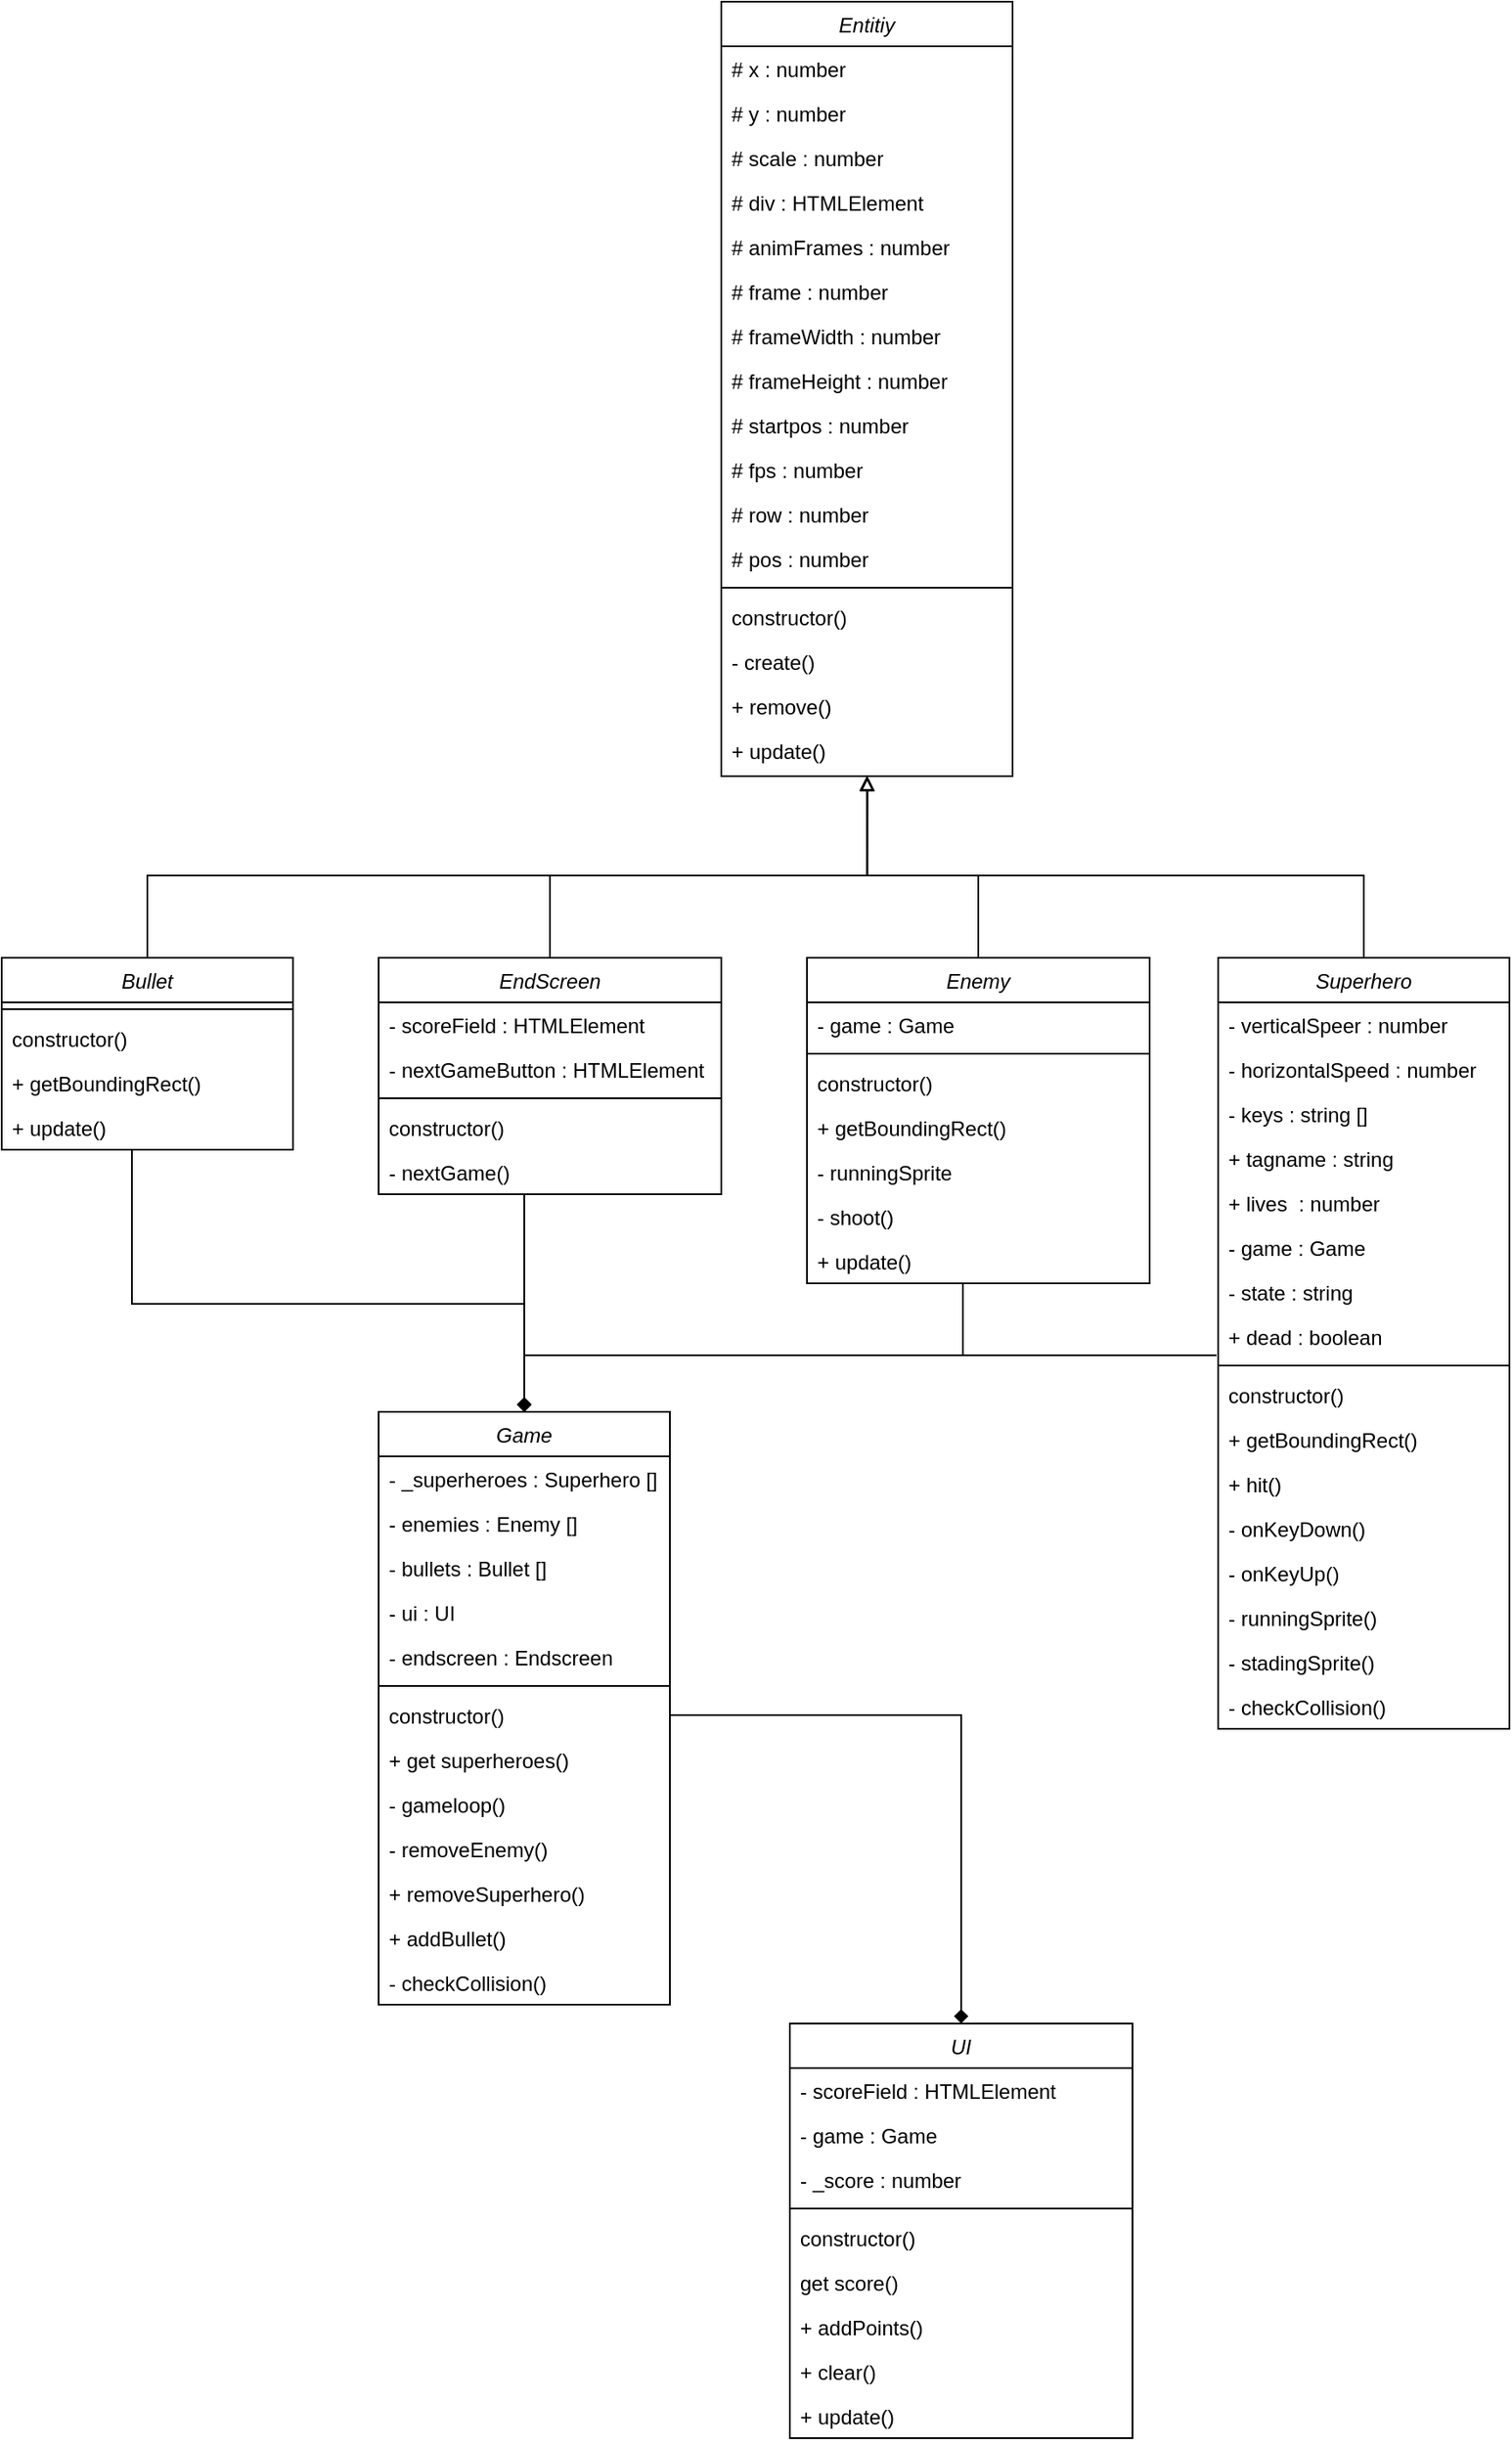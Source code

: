 <mxfile version="14.6.13" type="github">
  <diagram id="C5RBs43oDa-KdzZeNtuy" name="Page-1">
    <mxGraphModel dx="1506" dy="1294" grid="1" gridSize="10" guides="1" tooltips="1" connect="1" arrows="1" fold="1" page="1" pageScale="1" pageWidth="827" pageHeight="1169" math="0" shadow="0">
      <root>
        <mxCell id="WIyWlLk6GJQsqaUBKTNV-0" />
        <mxCell id="WIyWlLk6GJQsqaUBKTNV-1" parent="WIyWlLk6GJQsqaUBKTNV-0" />
        <mxCell id="2-g4DTwtUHymrisGZW3T-110" style="edgeStyle=orthogonalEdgeStyle;rounded=0;orthogonalLoop=1;jettySize=auto;html=1;endArrow=diamond;endFill=1;entryX=0.5;entryY=0;entryDx=0;entryDy=0;" edge="1" parent="WIyWlLk6GJQsqaUBKTNV-1" target="zkfFHV4jXpPFQw0GAbJ--0">
          <mxGeometry relative="1" as="geometry">
            <mxPoint x="325" y="750" as="targetPoint" />
            <mxPoint x="325" y="730" as="sourcePoint" />
            <Array as="points">
              <mxPoint x="325" y="696" />
            </Array>
          </mxGeometry>
        </mxCell>
        <mxCell id="zkfFHV4jXpPFQw0GAbJ--0" value="Game" style="swimlane;fontStyle=2;align=center;verticalAlign=top;childLayout=stackLayout;horizontal=1;startSize=26;horizontalStack=0;resizeParent=1;resizeLast=0;collapsible=1;marginBottom=0;rounded=0;shadow=0;strokeWidth=1;" parent="WIyWlLk6GJQsqaUBKTNV-1" vertex="1">
          <mxGeometry x="240" y="823" width="170" height="346" as="geometry">
            <mxRectangle x="230" y="140" width="160" height="26" as="alternateBounds" />
          </mxGeometry>
        </mxCell>
        <mxCell id="zkfFHV4jXpPFQw0GAbJ--1" value="- _superheroes : Superhero []&#xa;" style="text;align=left;verticalAlign=top;spacingLeft=4;spacingRight=4;overflow=hidden;rotatable=0;points=[[0,0.5],[1,0.5]];portConstraint=eastwest;" parent="zkfFHV4jXpPFQw0GAbJ--0" vertex="1">
          <mxGeometry y="26" width="170" height="26" as="geometry" />
        </mxCell>
        <mxCell id="2-g4DTwtUHymrisGZW3T-0" value="- enemies : Enemy []&#xa;" style="text;align=left;verticalAlign=top;spacingLeft=4;spacingRight=4;overflow=hidden;rotatable=0;points=[[0,0.5],[1,0.5]];portConstraint=eastwest;" vertex="1" parent="zkfFHV4jXpPFQw0GAbJ--0">
          <mxGeometry y="52" width="170" height="26" as="geometry" />
        </mxCell>
        <mxCell id="2-g4DTwtUHymrisGZW3T-1" value="- bullets : Bullet []&#xa;" style="text;align=left;verticalAlign=top;spacingLeft=4;spacingRight=4;overflow=hidden;rotatable=0;points=[[0,0.5],[1,0.5]];portConstraint=eastwest;" vertex="1" parent="zkfFHV4jXpPFQw0GAbJ--0">
          <mxGeometry y="78" width="170" height="26" as="geometry" />
        </mxCell>
        <mxCell id="2-g4DTwtUHymrisGZW3T-2" value="- ui : UI&#xa;" style="text;align=left;verticalAlign=top;spacingLeft=4;spacingRight=4;overflow=hidden;rotatable=0;points=[[0,0.5],[1,0.5]];portConstraint=eastwest;" vertex="1" parent="zkfFHV4jXpPFQw0GAbJ--0">
          <mxGeometry y="104" width="170" height="26" as="geometry" />
        </mxCell>
        <mxCell id="2-g4DTwtUHymrisGZW3T-3" value="- endscreen : Endscreen&#xa;" style="text;align=left;verticalAlign=top;spacingLeft=4;spacingRight=4;overflow=hidden;rotatable=0;points=[[0,0.5],[1,0.5]];portConstraint=eastwest;" vertex="1" parent="zkfFHV4jXpPFQw0GAbJ--0">
          <mxGeometry y="130" width="170" height="26" as="geometry" />
        </mxCell>
        <mxCell id="zkfFHV4jXpPFQw0GAbJ--4" value="" style="line;html=1;strokeWidth=1;align=left;verticalAlign=middle;spacingTop=-1;spacingLeft=3;spacingRight=3;rotatable=0;labelPosition=right;points=[];portConstraint=eastwest;" parent="zkfFHV4jXpPFQw0GAbJ--0" vertex="1">
          <mxGeometry y="156" width="170" height="8" as="geometry" />
        </mxCell>
        <mxCell id="zkfFHV4jXpPFQw0GAbJ--5" value="constructor()" style="text;align=left;verticalAlign=top;spacingLeft=4;spacingRight=4;overflow=hidden;rotatable=0;points=[[0,0.5],[1,0.5]];portConstraint=eastwest;" parent="zkfFHV4jXpPFQw0GAbJ--0" vertex="1">
          <mxGeometry y="164" width="170" height="26" as="geometry" />
        </mxCell>
        <mxCell id="2-g4DTwtUHymrisGZW3T-4" value="+ get superheroes()" style="text;align=left;verticalAlign=top;spacingLeft=4;spacingRight=4;overflow=hidden;rotatable=0;points=[[0,0.5],[1,0.5]];portConstraint=eastwest;" vertex="1" parent="zkfFHV4jXpPFQw0GAbJ--0">
          <mxGeometry y="190" width="170" height="26" as="geometry" />
        </mxCell>
        <mxCell id="2-g4DTwtUHymrisGZW3T-5" value="- gameloop()" style="text;align=left;verticalAlign=top;spacingLeft=4;spacingRight=4;overflow=hidden;rotatable=0;points=[[0,0.5],[1,0.5]];portConstraint=eastwest;" vertex="1" parent="zkfFHV4jXpPFQw0GAbJ--0">
          <mxGeometry y="216" width="170" height="26" as="geometry" />
        </mxCell>
        <mxCell id="2-g4DTwtUHymrisGZW3T-6" value="- removeEnemy()" style="text;align=left;verticalAlign=top;spacingLeft=4;spacingRight=4;overflow=hidden;rotatable=0;points=[[0,0.5],[1,0.5]];portConstraint=eastwest;" vertex="1" parent="zkfFHV4jXpPFQw0GAbJ--0">
          <mxGeometry y="242" width="170" height="26" as="geometry" />
        </mxCell>
        <mxCell id="2-g4DTwtUHymrisGZW3T-7" value="+ removeSuperhero()" style="text;align=left;verticalAlign=top;spacingLeft=4;spacingRight=4;overflow=hidden;rotatable=0;points=[[0,0.5],[1,0.5]];portConstraint=eastwest;" vertex="1" parent="zkfFHV4jXpPFQw0GAbJ--0">
          <mxGeometry y="268" width="170" height="26" as="geometry" />
        </mxCell>
        <mxCell id="2-g4DTwtUHymrisGZW3T-8" value="+ addBullet()" style="text;align=left;verticalAlign=top;spacingLeft=4;spacingRight=4;overflow=hidden;rotatable=0;points=[[0,0.5],[1,0.5]];portConstraint=eastwest;" vertex="1" parent="zkfFHV4jXpPFQw0GAbJ--0">
          <mxGeometry y="294" width="170" height="26" as="geometry" />
        </mxCell>
        <mxCell id="2-g4DTwtUHymrisGZW3T-9" value="- checkCollision()" style="text;align=left;verticalAlign=top;spacingLeft=4;spacingRight=4;overflow=hidden;rotatable=0;points=[[0,0.5],[1,0.5]];portConstraint=eastwest;" vertex="1" parent="zkfFHV4jXpPFQw0GAbJ--0">
          <mxGeometry y="320" width="170" height="26" as="geometry" />
        </mxCell>
        <mxCell id="2-g4DTwtUHymrisGZW3T-106" style="edgeStyle=orthogonalEdgeStyle;rounded=0;orthogonalLoop=1;jettySize=auto;html=1;exitX=0.5;exitY=0;exitDx=0;exitDy=0;endArrow=block;endFill=0;entryX=0.502;entryY=1.081;entryDx=0;entryDy=0;entryPerimeter=0;" edge="1" parent="WIyWlLk6GJQsqaUBKTNV-1" source="2-g4DTwtUHymrisGZW3T-10" target="2-g4DTwtUHymrisGZW3T-45">
          <mxGeometry relative="1" as="geometry">
            <mxPoint x="525" y="450" as="targetPoint" />
            <Array as="points">
              <mxPoint x="815" y="510" />
              <mxPoint x="525" y="510" />
            </Array>
          </mxGeometry>
        </mxCell>
        <mxCell id="2-g4DTwtUHymrisGZW3T-10" value="Superhero" style="swimlane;fontStyle=2;align=center;verticalAlign=top;childLayout=stackLayout;horizontal=1;startSize=26;horizontalStack=0;resizeParent=1;resizeLast=0;collapsible=1;marginBottom=0;rounded=0;shadow=0;strokeWidth=1;" vertex="1" parent="WIyWlLk6GJQsqaUBKTNV-1">
          <mxGeometry x="730" y="558" width="170" height="450" as="geometry">
            <mxRectangle x="260" y="100" width="160" height="26" as="alternateBounds" />
          </mxGeometry>
        </mxCell>
        <mxCell id="2-g4DTwtUHymrisGZW3T-11" value="- verticalSpeer : number" style="text;align=left;verticalAlign=top;spacingLeft=4;spacingRight=4;overflow=hidden;rotatable=0;points=[[0,0.5],[1,0.5]];portConstraint=eastwest;" vertex="1" parent="2-g4DTwtUHymrisGZW3T-10">
          <mxGeometry y="26" width="170" height="26" as="geometry" />
        </mxCell>
        <mxCell id="2-g4DTwtUHymrisGZW3T-12" value="- horizontalSpeed : number&#xa;" style="text;align=left;verticalAlign=top;spacingLeft=4;spacingRight=4;overflow=hidden;rotatable=0;points=[[0,0.5],[1,0.5]];portConstraint=eastwest;" vertex="1" parent="2-g4DTwtUHymrisGZW3T-10">
          <mxGeometry y="52" width="170" height="26" as="geometry" />
        </mxCell>
        <mxCell id="2-g4DTwtUHymrisGZW3T-13" value="- keys : string []&#xa;" style="text;align=left;verticalAlign=top;spacingLeft=4;spacingRight=4;overflow=hidden;rotatable=0;points=[[0,0.5],[1,0.5]];portConstraint=eastwest;" vertex="1" parent="2-g4DTwtUHymrisGZW3T-10">
          <mxGeometry y="78" width="170" height="26" as="geometry" />
        </mxCell>
        <mxCell id="2-g4DTwtUHymrisGZW3T-14" value="+ tagname : string&#xa;" style="text;align=left;verticalAlign=top;spacingLeft=4;spacingRight=4;overflow=hidden;rotatable=0;points=[[0,0.5],[1,0.5]];portConstraint=eastwest;" vertex="1" parent="2-g4DTwtUHymrisGZW3T-10">
          <mxGeometry y="104" width="170" height="26" as="geometry" />
        </mxCell>
        <mxCell id="2-g4DTwtUHymrisGZW3T-15" value="+ lives  : number " style="text;align=left;verticalAlign=top;spacingLeft=4;spacingRight=4;overflow=hidden;rotatable=0;points=[[0,0.5],[1,0.5]];portConstraint=eastwest;" vertex="1" parent="2-g4DTwtUHymrisGZW3T-10">
          <mxGeometry y="130" width="170" height="26" as="geometry" />
        </mxCell>
        <mxCell id="2-g4DTwtUHymrisGZW3T-27" value="- game : Game" style="text;align=left;verticalAlign=top;spacingLeft=4;spacingRight=4;overflow=hidden;rotatable=0;points=[[0,0.5],[1,0.5]];portConstraint=eastwest;" vertex="1" parent="2-g4DTwtUHymrisGZW3T-10">
          <mxGeometry y="156" width="170" height="26" as="geometry" />
        </mxCell>
        <mxCell id="2-g4DTwtUHymrisGZW3T-28" value="- state : string" style="text;align=left;verticalAlign=top;spacingLeft=4;spacingRight=4;overflow=hidden;rotatable=0;points=[[0,0.5],[1,0.5]];portConstraint=eastwest;" vertex="1" parent="2-g4DTwtUHymrisGZW3T-10">
          <mxGeometry y="182" width="170" height="26" as="geometry" />
        </mxCell>
        <mxCell id="2-g4DTwtUHymrisGZW3T-29" value="+ dead : boolean" style="text;align=left;verticalAlign=top;spacingLeft=4;spacingRight=4;overflow=hidden;rotatable=0;points=[[0,0.5],[1,0.5]];portConstraint=eastwest;" vertex="1" parent="2-g4DTwtUHymrisGZW3T-10">
          <mxGeometry y="208" width="170" height="26" as="geometry" />
        </mxCell>
        <mxCell id="2-g4DTwtUHymrisGZW3T-16" value="" style="line;html=1;strokeWidth=1;align=left;verticalAlign=middle;spacingTop=-1;spacingLeft=3;spacingRight=3;rotatable=0;labelPosition=right;points=[];portConstraint=eastwest;" vertex="1" parent="2-g4DTwtUHymrisGZW3T-10">
          <mxGeometry y="234" width="170" height="8" as="geometry" />
        </mxCell>
        <mxCell id="2-g4DTwtUHymrisGZW3T-17" value="constructor()" style="text;align=left;verticalAlign=top;spacingLeft=4;spacingRight=4;overflow=hidden;rotatable=0;points=[[0,0.5],[1,0.5]];portConstraint=eastwest;" vertex="1" parent="2-g4DTwtUHymrisGZW3T-10">
          <mxGeometry y="242" width="170" height="26" as="geometry" />
        </mxCell>
        <mxCell id="2-g4DTwtUHymrisGZW3T-18" value="+ getBoundingRect()" style="text;align=left;verticalAlign=top;spacingLeft=4;spacingRight=4;overflow=hidden;rotatable=0;points=[[0,0.5],[1,0.5]];portConstraint=eastwest;" vertex="1" parent="2-g4DTwtUHymrisGZW3T-10">
          <mxGeometry y="268" width="170" height="26" as="geometry" />
        </mxCell>
        <mxCell id="2-g4DTwtUHymrisGZW3T-19" value="+ hit()" style="text;align=left;verticalAlign=top;spacingLeft=4;spacingRight=4;overflow=hidden;rotatable=0;points=[[0,0.5],[1,0.5]];portConstraint=eastwest;" vertex="1" parent="2-g4DTwtUHymrisGZW3T-10">
          <mxGeometry y="294" width="170" height="26" as="geometry" />
        </mxCell>
        <mxCell id="2-g4DTwtUHymrisGZW3T-20" value="- onKeyDown()" style="text;align=left;verticalAlign=top;spacingLeft=4;spacingRight=4;overflow=hidden;rotatable=0;points=[[0,0.5],[1,0.5]];portConstraint=eastwest;labelBackgroundColor=none;" vertex="1" parent="2-g4DTwtUHymrisGZW3T-10">
          <mxGeometry y="320" width="170" height="26" as="geometry" />
        </mxCell>
        <mxCell id="2-g4DTwtUHymrisGZW3T-30" value="- onKeyUp()" style="text;align=left;verticalAlign=top;spacingLeft=4;spacingRight=4;overflow=hidden;rotatable=0;points=[[0,0.5],[1,0.5]];portConstraint=eastwest;labelBackgroundColor=none;" vertex="1" parent="2-g4DTwtUHymrisGZW3T-10">
          <mxGeometry y="346" width="170" height="26" as="geometry" />
        </mxCell>
        <mxCell id="2-g4DTwtUHymrisGZW3T-21" value="- runningSprite()" style="text;align=left;verticalAlign=top;spacingLeft=4;spacingRight=4;overflow=hidden;rotatable=0;points=[[0,0.5],[1,0.5]];portConstraint=eastwest;labelBackgroundColor=none;" vertex="1" parent="2-g4DTwtUHymrisGZW3T-10">
          <mxGeometry y="372" width="170" height="26" as="geometry" />
        </mxCell>
        <mxCell id="2-g4DTwtUHymrisGZW3T-22" value="- stadingSprite()" style="text;align=left;verticalAlign=top;spacingLeft=4;spacingRight=4;overflow=hidden;rotatable=0;points=[[0,0.5],[1,0.5]];portConstraint=eastwest;" vertex="1" parent="2-g4DTwtUHymrisGZW3T-10">
          <mxGeometry y="398" width="170" height="26" as="geometry" />
        </mxCell>
        <mxCell id="2-g4DTwtUHymrisGZW3T-23" value="- checkCollision()" style="text;align=left;verticalAlign=top;spacingLeft=4;spacingRight=4;overflow=hidden;rotatable=0;points=[[0,0.5],[1,0.5]];portConstraint=eastwest;" vertex="1" parent="2-g4DTwtUHymrisGZW3T-10">
          <mxGeometry y="424" width="170" height="26" as="geometry" />
        </mxCell>
        <mxCell id="2-g4DTwtUHymrisGZW3T-31" value="Entitiy" style="swimlane;fontStyle=2;align=center;verticalAlign=top;childLayout=stackLayout;horizontal=1;startSize=26;horizontalStack=0;resizeParent=1;resizeLast=0;collapsible=1;marginBottom=0;rounded=0;shadow=0;strokeWidth=1;" vertex="1" parent="WIyWlLk6GJQsqaUBKTNV-1">
          <mxGeometry x="440" width="170" height="452" as="geometry">
            <mxRectangle x="260" y="100" width="160" height="26" as="alternateBounds" />
          </mxGeometry>
        </mxCell>
        <mxCell id="2-g4DTwtUHymrisGZW3T-33" value="# x : number&#xa;" style="text;align=left;verticalAlign=top;spacingLeft=4;spacingRight=4;overflow=hidden;rotatable=0;points=[[0,0.5],[1,0.5]];portConstraint=eastwest;" vertex="1" parent="2-g4DTwtUHymrisGZW3T-31">
          <mxGeometry y="26" width="170" height="26" as="geometry" />
        </mxCell>
        <mxCell id="2-g4DTwtUHymrisGZW3T-50" value="# y : number&#xa;" style="text;align=left;verticalAlign=top;spacingLeft=4;spacingRight=4;overflow=hidden;rotatable=0;points=[[0,0.5],[1,0.5]];portConstraint=eastwest;" vertex="1" parent="2-g4DTwtUHymrisGZW3T-31">
          <mxGeometry y="52" width="170" height="26" as="geometry" />
        </mxCell>
        <mxCell id="2-g4DTwtUHymrisGZW3T-51" value="# scale : number&#xa;" style="text;align=left;verticalAlign=top;spacingLeft=4;spacingRight=4;overflow=hidden;rotatable=0;points=[[0,0.5],[1,0.5]];portConstraint=eastwest;" vertex="1" parent="2-g4DTwtUHymrisGZW3T-31">
          <mxGeometry y="78" width="170" height="26" as="geometry" />
        </mxCell>
        <mxCell id="2-g4DTwtUHymrisGZW3T-52" value="# div : HTMLElement&#xa;" style="text;align=left;verticalAlign=top;spacingLeft=4;spacingRight=4;overflow=hidden;rotatable=0;points=[[0,0.5],[1,0.5]];portConstraint=eastwest;" vertex="1" parent="2-g4DTwtUHymrisGZW3T-31">
          <mxGeometry y="104" width="170" height="26" as="geometry" />
        </mxCell>
        <mxCell id="2-g4DTwtUHymrisGZW3T-53" value="# animFrames : number&#xa;" style="text;align=left;verticalAlign=top;spacingLeft=4;spacingRight=4;overflow=hidden;rotatable=0;points=[[0,0.5],[1,0.5]];portConstraint=eastwest;" vertex="1" parent="2-g4DTwtUHymrisGZW3T-31">
          <mxGeometry y="130" width="170" height="26" as="geometry" />
        </mxCell>
        <mxCell id="2-g4DTwtUHymrisGZW3T-54" value="# frame : number&#xa;" style="text;align=left;verticalAlign=top;spacingLeft=4;spacingRight=4;overflow=hidden;rotatable=0;points=[[0,0.5],[1,0.5]];portConstraint=eastwest;" vertex="1" parent="2-g4DTwtUHymrisGZW3T-31">
          <mxGeometry y="156" width="170" height="26" as="geometry" />
        </mxCell>
        <mxCell id="2-g4DTwtUHymrisGZW3T-55" value="# frameWidth : number&#xa;" style="text;align=left;verticalAlign=top;spacingLeft=4;spacingRight=4;overflow=hidden;rotatable=0;points=[[0,0.5],[1,0.5]];portConstraint=eastwest;" vertex="1" parent="2-g4DTwtUHymrisGZW3T-31">
          <mxGeometry y="182" width="170" height="26" as="geometry" />
        </mxCell>
        <mxCell id="2-g4DTwtUHymrisGZW3T-56" value="# frameHeight : number&#xa;" style="text;align=left;verticalAlign=top;spacingLeft=4;spacingRight=4;overflow=hidden;rotatable=0;points=[[0,0.5],[1,0.5]];portConstraint=eastwest;" vertex="1" parent="2-g4DTwtUHymrisGZW3T-31">
          <mxGeometry y="208" width="170" height="26" as="geometry" />
        </mxCell>
        <mxCell id="2-g4DTwtUHymrisGZW3T-57" value="# startpos : number&#xa;" style="text;align=left;verticalAlign=top;spacingLeft=4;spacingRight=4;overflow=hidden;rotatable=0;points=[[0,0.5],[1,0.5]];portConstraint=eastwest;" vertex="1" parent="2-g4DTwtUHymrisGZW3T-31">
          <mxGeometry y="234" width="170" height="26" as="geometry" />
        </mxCell>
        <mxCell id="2-g4DTwtUHymrisGZW3T-58" value="# fps : number&#xa;" style="text;align=left;verticalAlign=top;spacingLeft=4;spacingRight=4;overflow=hidden;rotatable=0;points=[[0,0.5],[1,0.5]];portConstraint=eastwest;" vertex="1" parent="2-g4DTwtUHymrisGZW3T-31">
          <mxGeometry y="260" width="170" height="26" as="geometry" />
        </mxCell>
        <mxCell id="2-g4DTwtUHymrisGZW3T-59" value="# row : number&#xa;" style="text;align=left;verticalAlign=top;spacingLeft=4;spacingRight=4;overflow=hidden;rotatable=0;points=[[0,0.5],[1,0.5]];portConstraint=eastwest;" vertex="1" parent="2-g4DTwtUHymrisGZW3T-31">
          <mxGeometry y="286" width="170" height="26" as="geometry" />
        </mxCell>
        <mxCell id="2-g4DTwtUHymrisGZW3T-60" value="# pos : number&#xa;" style="text;align=left;verticalAlign=top;spacingLeft=4;spacingRight=4;overflow=hidden;rotatable=0;points=[[0,0.5],[1,0.5]];portConstraint=eastwest;" vertex="1" parent="2-g4DTwtUHymrisGZW3T-31">
          <mxGeometry y="312" width="170" height="26" as="geometry" />
        </mxCell>
        <mxCell id="2-g4DTwtUHymrisGZW3T-40" value="" style="line;html=1;strokeWidth=1;align=left;verticalAlign=middle;spacingTop=-1;spacingLeft=3;spacingRight=3;rotatable=0;labelPosition=right;points=[];portConstraint=eastwest;" vertex="1" parent="2-g4DTwtUHymrisGZW3T-31">
          <mxGeometry y="338" width="170" height="8" as="geometry" />
        </mxCell>
        <mxCell id="2-g4DTwtUHymrisGZW3T-41" value="constructor()" style="text;align=left;verticalAlign=top;spacingLeft=4;spacingRight=4;overflow=hidden;rotatable=0;points=[[0,0.5],[1,0.5]];portConstraint=eastwest;" vertex="1" parent="2-g4DTwtUHymrisGZW3T-31">
          <mxGeometry y="346" width="170" height="26" as="geometry" />
        </mxCell>
        <mxCell id="2-g4DTwtUHymrisGZW3T-42" value="- create()" style="text;align=left;verticalAlign=top;spacingLeft=4;spacingRight=4;overflow=hidden;rotatable=0;points=[[0,0.5],[1,0.5]];portConstraint=eastwest;" vertex="1" parent="2-g4DTwtUHymrisGZW3T-31">
          <mxGeometry y="372" width="170" height="26" as="geometry" />
        </mxCell>
        <mxCell id="2-g4DTwtUHymrisGZW3T-43" value="+ remove()" style="text;align=left;verticalAlign=top;spacingLeft=4;spacingRight=4;overflow=hidden;rotatable=0;points=[[0,0.5],[1,0.5]];portConstraint=eastwest;" vertex="1" parent="2-g4DTwtUHymrisGZW3T-31">
          <mxGeometry y="398" width="170" height="26" as="geometry" />
        </mxCell>
        <mxCell id="2-g4DTwtUHymrisGZW3T-45" value="+ update()" style="text;align=left;verticalAlign=top;spacingLeft=4;spacingRight=4;overflow=hidden;rotatable=0;points=[[0,0.5],[1,0.5]];portConstraint=eastwest;labelBackgroundColor=none;" vertex="1" parent="2-g4DTwtUHymrisGZW3T-31">
          <mxGeometry y="424" width="170" height="26" as="geometry" />
        </mxCell>
        <mxCell id="2-g4DTwtUHymrisGZW3T-109" style="edgeStyle=orthogonalEdgeStyle;rounded=0;orthogonalLoop=1;jettySize=auto;html=1;exitX=0.5;exitY=0;exitDx=0;exitDy=0;endArrow=block;endFill=0;entryX=0.5;entryY=1;entryDx=0;entryDy=0;" edge="1" parent="WIyWlLk6GJQsqaUBKTNV-1" source="2-g4DTwtUHymrisGZW3T-61" target="2-g4DTwtUHymrisGZW3T-31">
          <mxGeometry relative="1" as="geometry">
            <mxPoint x="520" y="450" as="targetPoint" />
            <Array as="points">
              <mxPoint x="105" y="510" />
              <mxPoint x="525" y="510" />
            </Array>
          </mxGeometry>
        </mxCell>
        <mxCell id="2-g4DTwtUHymrisGZW3T-61" value="Bullet" style="swimlane;fontStyle=2;align=center;verticalAlign=top;childLayout=stackLayout;horizontal=1;startSize=26;horizontalStack=0;resizeParent=1;resizeLast=0;collapsible=1;marginBottom=0;rounded=0;shadow=0;strokeWidth=1;" vertex="1" parent="WIyWlLk6GJQsqaUBKTNV-1">
          <mxGeometry x="20" y="558" width="170" height="112" as="geometry">
            <mxRectangle x="260" y="100" width="160" height="26" as="alternateBounds" />
          </mxGeometry>
        </mxCell>
        <mxCell id="2-g4DTwtUHymrisGZW3T-74" value="" style="line;html=1;strokeWidth=1;align=left;verticalAlign=middle;spacingTop=-1;spacingLeft=3;spacingRight=3;rotatable=0;labelPosition=right;points=[];portConstraint=eastwest;" vertex="1" parent="2-g4DTwtUHymrisGZW3T-61">
          <mxGeometry y="26" width="170" height="8" as="geometry" />
        </mxCell>
        <mxCell id="2-g4DTwtUHymrisGZW3T-75" value="constructor()" style="text;align=left;verticalAlign=top;spacingLeft=4;spacingRight=4;overflow=hidden;rotatable=0;points=[[0,0.5],[1,0.5]];portConstraint=eastwest;" vertex="1" parent="2-g4DTwtUHymrisGZW3T-61">
          <mxGeometry y="34" width="170" height="26" as="geometry" />
        </mxCell>
        <mxCell id="2-g4DTwtUHymrisGZW3T-76" value="+ getBoundingRect()" style="text;align=left;verticalAlign=top;spacingLeft=4;spacingRight=4;overflow=hidden;rotatable=0;points=[[0,0.5],[1,0.5]];portConstraint=eastwest;" vertex="1" parent="2-g4DTwtUHymrisGZW3T-61">
          <mxGeometry y="60" width="170" height="26" as="geometry" />
        </mxCell>
        <mxCell id="2-g4DTwtUHymrisGZW3T-78" value="+ update()" style="text;align=left;verticalAlign=top;spacingLeft=4;spacingRight=4;overflow=hidden;rotatable=0;points=[[0,0.5],[1,0.5]];portConstraint=eastwest;labelBackgroundColor=none;" vertex="1" parent="2-g4DTwtUHymrisGZW3T-61">
          <mxGeometry y="86" width="170" height="26" as="geometry" />
        </mxCell>
        <mxCell id="2-g4DTwtUHymrisGZW3T-108" style="edgeStyle=orthogonalEdgeStyle;rounded=0;orthogonalLoop=1;jettySize=auto;html=1;exitX=0.5;exitY=0;exitDx=0;exitDy=0;entryX=0.5;entryY=1;entryDx=0;entryDy=0;endArrow=block;endFill=0;" edge="1" parent="WIyWlLk6GJQsqaUBKTNV-1" source="2-g4DTwtUHymrisGZW3T-79" target="2-g4DTwtUHymrisGZW3T-31">
          <mxGeometry relative="1" as="geometry">
            <Array as="points">
              <mxPoint x="340" y="510" />
              <mxPoint x="525" y="510" />
            </Array>
          </mxGeometry>
        </mxCell>
        <mxCell id="2-g4DTwtUHymrisGZW3T-79" value="EndScreen" style="swimlane;fontStyle=2;align=center;verticalAlign=top;childLayout=stackLayout;horizontal=1;startSize=26;horizontalStack=0;resizeParent=1;resizeLast=0;collapsible=1;marginBottom=0;rounded=0;shadow=0;strokeWidth=1;" vertex="1" parent="WIyWlLk6GJQsqaUBKTNV-1">
          <mxGeometry x="240" y="558" width="200" height="138" as="geometry">
            <mxRectangle x="260" y="100" width="160" height="26" as="alternateBounds" />
          </mxGeometry>
        </mxCell>
        <mxCell id="2-g4DTwtUHymrisGZW3T-84" value="- scoreField : HTMLElement" style="text;align=left;verticalAlign=top;spacingLeft=4;spacingRight=4;overflow=hidden;rotatable=0;points=[[0,0.5],[1,0.5]];portConstraint=eastwest;" vertex="1" parent="2-g4DTwtUHymrisGZW3T-79">
          <mxGeometry y="26" width="200" height="26" as="geometry" />
        </mxCell>
        <mxCell id="2-g4DTwtUHymrisGZW3T-85" value="- nextGameButton : HTMLElement" style="text;align=left;verticalAlign=top;spacingLeft=4;spacingRight=4;overflow=hidden;rotatable=0;points=[[0,0.5],[1,0.5]];portConstraint=eastwest;" vertex="1" parent="2-g4DTwtUHymrisGZW3T-79">
          <mxGeometry y="52" width="200" height="26" as="geometry" />
        </mxCell>
        <mxCell id="2-g4DTwtUHymrisGZW3T-80" value="" style="line;html=1;strokeWidth=1;align=left;verticalAlign=middle;spacingTop=-1;spacingLeft=3;spacingRight=3;rotatable=0;labelPosition=right;points=[];portConstraint=eastwest;" vertex="1" parent="2-g4DTwtUHymrisGZW3T-79">
          <mxGeometry y="78" width="200" height="8" as="geometry" />
        </mxCell>
        <mxCell id="2-g4DTwtUHymrisGZW3T-81" value="constructor()" style="text;align=left;verticalAlign=top;spacingLeft=4;spacingRight=4;overflow=hidden;rotatable=0;points=[[0,0.5],[1,0.5]];portConstraint=eastwest;" vertex="1" parent="2-g4DTwtUHymrisGZW3T-79">
          <mxGeometry y="86" width="200" height="26" as="geometry" />
        </mxCell>
        <mxCell id="2-g4DTwtUHymrisGZW3T-83" value="- nextGame()" style="text;align=left;verticalAlign=top;spacingLeft=4;spacingRight=4;overflow=hidden;rotatable=0;points=[[0,0.5],[1,0.5]];portConstraint=eastwest;labelBackgroundColor=none;" vertex="1" parent="2-g4DTwtUHymrisGZW3T-79">
          <mxGeometry y="112" width="200" height="26" as="geometry" />
        </mxCell>
        <mxCell id="2-g4DTwtUHymrisGZW3T-107" style="edgeStyle=orthogonalEdgeStyle;rounded=0;orthogonalLoop=1;jettySize=auto;html=1;exitX=0.5;exitY=0;exitDx=0;exitDy=0;entryX=0.5;entryY=1;entryDx=0;entryDy=0;endArrow=block;endFill=0;" edge="1" parent="WIyWlLk6GJQsqaUBKTNV-1" source="2-g4DTwtUHymrisGZW3T-86" target="2-g4DTwtUHymrisGZW3T-31">
          <mxGeometry relative="1" as="geometry">
            <Array as="points">
              <mxPoint x="590" y="510" />
              <mxPoint x="525" y="510" />
            </Array>
          </mxGeometry>
        </mxCell>
        <mxCell id="2-g4DTwtUHymrisGZW3T-86" value="Enemy" style="swimlane;fontStyle=2;align=center;verticalAlign=top;childLayout=stackLayout;horizontal=1;startSize=26;horizontalStack=0;resizeParent=1;resizeLast=0;collapsible=1;marginBottom=0;rounded=0;shadow=0;strokeWidth=1;" vertex="1" parent="WIyWlLk6GJQsqaUBKTNV-1">
          <mxGeometry x="490" y="558" width="200" height="190" as="geometry">
            <mxRectangle x="260" y="100" width="160" height="26" as="alternateBounds" />
          </mxGeometry>
        </mxCell>
        <mxCell id="2-g4DTwtUHymrisGZW3T-87" value="- game : Game" style="text;align=left;verticalAlign=top;spacingLeft=4;spacingRight=4;overflow=hidden;rotatable=0;points=[[0,0.5],[1,0.5]];portConstraint=eastwest;" vertex="1" parent="2-g4DTwtUHymrisGZW3T-86">
          <mxGeometry y="26" width="200" height="26" as="geometry" />
        </mxCell>
        <mxCell id="2-g4DTwtUHymrisGZW3T-89" value="" style="line;html=1;strokeWidth=1;align=left;verticalAlign=middle;spacingTop=-1;spacingLeft=3;spacingRight=3;rotatable=0;labelPosition=right;points=[];portConstraint=eastwest;" vertex="1" parent="2-g4DTwtUHymrisGZW3T-86">
          <mxGeometry y="52" width="200" height="8" as="geometry" />
        </mxCell>
        <mxCell id="2-g4DTwtUHymrisGZW3T-90" value="constructor()" style="text;align=left;verticalAlign=top;spacingLeft=4;spacingRight=4;overflow=hidden;rotatable=0;points=[[0,0.5],[1,0.5]];portConstraint=eastwest;" vertex="1" parent="2-g4DTwtUHymrisGZW3T-86">
          <mxGeometry y="60" width="200" height="26" as="geometry" />
        </mxCell>
        <mxCell id="2-g4DTwtUHymrisGZW3T-91" value="+ getBoundingRect()" style="text;align=left;verticalAlign=top;spacingLeft=4;spacingRight=4;overflow=hidden;rotatable=0;points=[[0,0.5],[1,0.5]];portConstraint=eastwest;labelBackgroundColor=none;" vertex="1" parent="2-g4DTwtUHymrisGZW3T-86">
          <mxGeometry y="86" width="200" height="26" as="geometry" />
        </mxCell>
        <mxCell id="2-g4DTwtUHymrisGZW3T-92" value="- runningSprite" style="text;align=left;verticalAlign=top;spacingLeft=4;spacingRight=4;overflow=hidden;rotatable=0;points=[[0,0.5],[1,0.5]];portConstraint=eastwest;labelBackgroundColor=none;" vertex="1" parent="2-g4DTwtUHymrisGZW3T-86">
          <mxGeometry y="112" width="200" height="26" as="geometry" />
        </mxCell>
        <mxCell id="2-g4DTwtUHymrisGZW3T-93" value="- shoot()" style="text;align=left;verticalAlign=top;spacingLeft=4;spacingRight=4;overflow=hidden;rotatable=0;points=[[0,0.5],[1,0.5]];portConstraint=eastwest;labelBackgroundColor=none;" vertex="1" parent="2-g4DTwtUHymrisGZW3T-86">
          <mxGeometry y="138" width="200" height="26" as="geometry" />
        </mxCell>
        <mxCell id="2-g4DTwtUHymrisGZW3T-94" value="+ update()" style="text;align=left;verticalAlign=top;spacingLeft=4;spacingRight=4;overflow=hidden;rotatable=0;points=[[0,0.5],[1,0.5]];portConstraint=eastwest;labelBackgroundColor=none;" vertex="1" parent="2-g4DTwtUHymrisGZW3T-86">
          <mxGeometry y="164" width="200" height="26" as="geometry" />
        </mxCell>
        <mxCell id="2-g4DTwtUHymrisGZW3T-95" value="UI" style="swimlane;fontStyle=2;align=center;verticalAlign=top;childLayout=stackLayout;horizontal=1;startSize=26;horizontalStack=0;resizeParent=1;resizeLast=0;collapsible=1;marginBottom=0;rounded=0;shadow=0;strokeWidth=1;" vertex="1" parent="WIyWlLk6GJQsqaUBKTNV-1">
          <mxGeometry x="480" y="1180" width="200" height="242" as="geometry">
            <mxRectangle x="260" y="100" width="160" height="26" as="alternateBounds" />
          </mxGeometry>
        </mxCell>
        <mxCell id="2-g4DTwtUHymrisGZW3T-96" value="- scoreField : HTMLElement" style="text;align=left;verticalAlign=top;spacingLeft=4;spacingRight=4;overflow=hidden;rotatable=0;points=[[0,0.5],[1,0.5]];portConstraint=eastwest;" vertex="1" parent="2-g4DTwtUHymrisGZW3T-95">
          <mxGeometry y="26" width="200" height="26" as="geometry" />
        </mxCell>
        <mxCell id="2-g4DTwtUHymrisGZW3T-97" value="- game : Game" style="text;align=left;verticalAlign=top;spacingLeft=4;spacingRight=4;overflow=hidden;rotatable=0;points=[[0,0.5],[1,0.5]];portConstraint=eastwest;" vertex="1" parent="2-g4DTwtUHymrisGZW3T-95">
          <mxGeometry y="52" width="200" height="26" as="geometry" />
        </mxCell>
        <mxCell id="2-g4DTwtUHymrisGZW3T-101" value="- _score : number" style="text;align=left;verticalAlign=top;spacingLeft=4;spacingRight=4;overflow=hidden;rotatable=0;points=[[0,0.5],[1,0.5]];portConstraint=eastwest;" vertex="1" parent="2-g4DTwtUHymrisGZW3T-95">
          <mxGeometry y="78" width="200" height="26" as="geometry" />
        </mxCell>
        <mxCell id="2-g4DTwtUHymrisGZW3T-98" value="" style="line;html=1;strokeWidth=1;align=left;verticalAlign=middle;spacingTop=-1;spacingLeft=3;spacingRight=3;rotatable=0;labelPosition=right;points=[];portConstraint=eastwest;" vertex="1" parent="2-g4DTwtUHymrisGZW3T-95">
          <mxGeometry y="104" width="200" height="8" as="geometry" />
        </mxCell>
        <mxCell id="2-g4DTwtUHymrisGZW3T-99" value="constructor()" style="text;align=left;verticalAlign=top;spacingLeft=4;spacingRight=4;overflow=hidden;rotatable=0;points=[[0,0.5],[1,0.5]];portConstraint=eastwest;" vertex="1" parent="2-g4DTwtUHymrisGZW3T-95">
          <mxGeometry y="112" width="200" height="26" as="geometry" />
        </mxCell>
        <mxCell id="2-g4DTwtUHymrisGZW3T-100" value="get score()&#xa;" style="text;align=left;verticalAlign=top;spacingLeft=4;spacingRight=4;overflow=hidden;rotatable=0;points=[[0,0.5],[1,0.5]];portConstraint=eastwest;labelBackgroundColor=none;" vertex="1" parent="2-g4DTwtUHymrisGZW3T-95">
          <mxGeometry y="138" width="200" height="26" as="geometry" />
        </mxCell>
        <mxCell id="2-g4DTwtUHymrisGZW3T-103" value="+ addPoints()" style="text;align=left;verticalAlign=top;spacingLeft=4;spacingRight=4;overflow=hidden;rotatable=0;points=[[0,0.5],[1,0.5]];portConstraint=eastwest;labelBackgroundColor=none;" vertex="1" parent="2-g4DTwtUHymrisGZW3T-95">
          <mxGeometry y="164" width="200" height="26" as="geometry" />
        </mxCell>
        <mxCell id="2-g4DTwtUHymrisGZW3T-104" value="+ clear()" style="text;align=left;verticalAlign=top;spacingLeft=4;spacingRight=4;overflow=hidden;rotatable=0;points=[[0,0.5],[1,0.5]];portConstraint=eastwest;labelBackgroundColor=none;" vertex="1" parent="2-g4DTwtUHymrisGZW3T-95">
          <mxGeometry y="190" width="200" height="26" as="geometry" />
        </mxCell>
        <mxCell id="2-g4DTwtUHymrisGZW3T-102" value="+ update()" style="text;align=left;verticalAlign=top;spacingLeft=4;spacingRight=4;overflow=hidden;rotatable=0;points=[[0,0.5],[1,0.5]];portConstraint=eastwest;labelBackgroundColor=none;" vertex="1" parent="2-g4DTwtUHymrisGZW3T-95">
          <mxGeometry y="216" width="200" height="26" as="geometry" />
        </mxCell>
        <mxCell id="2-g4DTwtUHymrisGZW3T-111" style="edgeStyle=orthogonalEdgeStyle;rounded=0;orthogonalLoop=1;jettySize=auto;html=1;endArrow=diamond;endFill=1;entryX=0.5;entryY=0;entryDx=0;entryDy=0;" edge="1" parent="WIyWlLk6GJQsqaUBKTNV-1" source="2-g4DTwtUHymrisGZW3T-78" target="zkfFHV4jXpPFQw0GAbJ--0">
          <mxGeometry relative="1" as="geometry">
            <mxPoint x="335" y="833.0" as="targetPoint" />
            <mxPoint x="120" y="700" as="sourcePoint" />
            <Array as="points">
              <mxPoint x="96" y="760" />
              <mxPoint x="325" y="760" />
            </Array>
          </mxGeometry>
        </mxCell>
        <mxCell id="2-g4DTwtUHymrisGZW3T-114" style="edgeStyle=orthogonalEdgeStyle;rounded=0;orthogonalLoop=1;jettySize=auto;html=1;exitX=0.455;exitY=1;exitDx=0;exitDy=0;entryX=0.5;entryY=0;entryDx=0;entryDy=0;endArrow=diamond;endFill=1;exitPerimeter=0;" edge="1" parent="WIyWlLk6GJQsqaUBKTNV-1" source="2-g4DTwtUHymrisGZW3T-94" target="zkfFHV4jXpPFQw0GAbJ--0">
          <mxGeometry relative="1" as="geometry">
            <Array as="points">
              <mxPoint x="581" y="790" />
              <mxPoint x="325" y="790" />
            </Array>
          </mxGeometry>
        </mxCell>
        <mxCell id="2-g4DTwtUHymrisGZW3T-115" style="edgeStyle=orthogonalEdgeStyle;rounded=0;orthogonalLoop=1;jettySize=auto;html=1;entryX=0.5;entryY=0;entryDx=0;entryDy=0;endArrow=diamond;endFill=1;" edge="1" parent="WIyWlLk6GJQsqaUBKTNV-1" target="zkfFHV4jXpPFQw0GAbJ--0">
          <mxGeometry relative="1" as="geometry">
            <mxPoint x="729" y="790" as="sourcePoint" />
            <Array as="points">
              <mxPoint x="729" y="790" />
              <mxPoint x="325" y="790" />
            </Array>
          </mxGeometry>
        </mxCell>
        <mxCell id="2-g4DTwtUHymrisGZW3T-116" style="edgeStyle=orthogonalEdgeStyle;rounded=0;orthogonalLoop=1;jettySize=auto;html=1;exitX=1;exitY=0.5;exitDx=0;exitDy=0;entryX=0.5;entryY=0;entryDx=0;entryDy=0;endArrow=diamond;endFill=1;" edge="1" parent="WIyWlLk6GJQsqaUBKTNV-1" source="zkfFHV4jXpPFQw0GAbJ--5" target="2-g4DTwtUHymrisGZW3T-95">
          <mxGeometry relative="1" as="geometry" />
        </mxCell>
      </root>
    </mxGraphModel>
  </diagram>
</mxfile>

